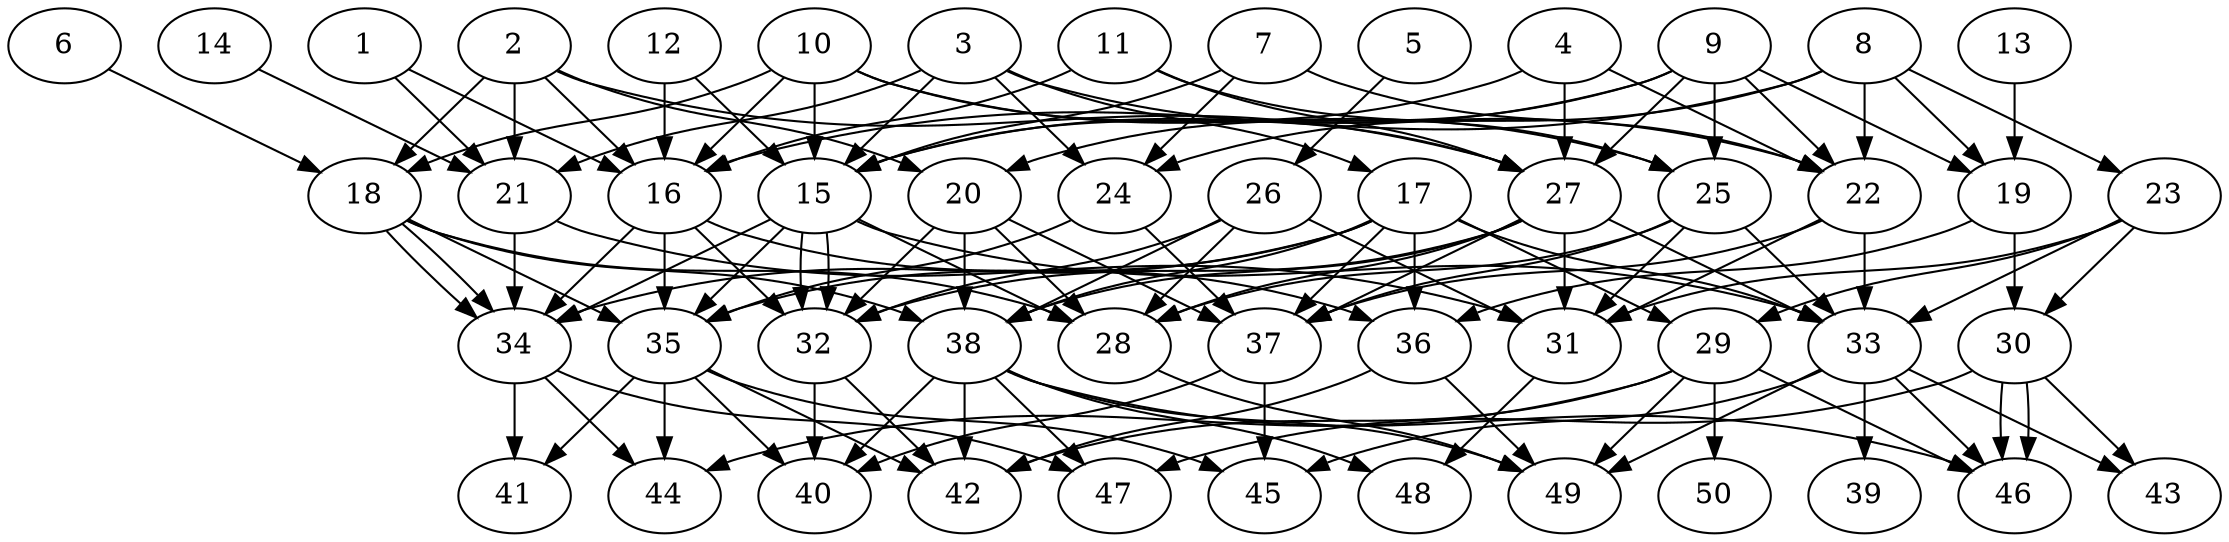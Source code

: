 // DAG automatically generated by daggen at Thu Oct  3 14:07:58 2019
// ./daggen --dot -n 50 --ccr 0.3 --fat 0.7 --regular 0.7 --density 0.5 --mindata 5242880 --maxdata 52428800 
digraph G {
  1 [size="129914880", alpha="0.11", expect_size="38974464"] 
  1 -> 16 [size ="38974464"]
  1 -> 21 [size ="38974464"]
  2 [size="30252373", alpha="0.10", expect_size="9075712"] 
  2 -> 16 [size ="9075712"]
  2 -> 18 [size ="9075712"]
  2 -> 20 [size ="9075712"]
  2 -> 21 [size ="9075712"]
  2 -> 27 [size ="9075712"]
  3 [size="151934293", alpha="0.01", expect_size="45580288"] 
  3 -> 15 [size ="45580288"]
  3 -> 17 [size ="45580288"]
  3 -> 21 [size ="45580288"]
  3 -> 22 [size ="45580288"]
  3 -> 24 [size ="45580288"]
  4 [size="166410240", alpha="0.19", expect_size="49923072"] 
  4 -> 15 [size ="49923072"]
  4 -> 22 [size ="49923072"]
  4 -> 27 [size ="49923072"]
  5 [size="42721280", alpha="0.03", expect_size="12816384"] 
  5 -> 26 [size ="12816384"]
  6 [size="33423360", alpha="0.10", expect_size="10027008"] 
  6 -> 18 [size ="10027008"]
  7 [size="172574720", alpha="0.06", expect_size="51772416"] 
  7 -> 15 [size ="51772416"]
  7 -> 22 [size ="51772416"]
  7 -> 24 [size ="51772416"]
  8 [size="43212800", alpha="0.09", expect_size="12963840"] 
  8 -> 16 [size ="12963840"]
  8 -> 19 [size ="12963840"]
  8 -> 22 [size ="12963840"]
  8 -> 23 [size ="12963840"]
  8 -> 24 [size ="12963840"]
  9 [size="167246507", alpha="0.11", expect_size="50173952"] 
  9 -> 15 [size ="50173952"]
  9 -> 19 [size ="50173952"]
  9 -> 20 [size ="50173952"]
  9 -> 22 [size ="50173952"]
  9 -> 25 [size ="50173952"]
  9 -> 27 [size ="50173952"]
  10 [size="72492373", alpha="0.14", expect_size="21747712"] 
  10 -> 15 [size ="21747712"]
  10 -> 16 [size ="21747712"]
  10 -> 18 [size ="21747712"]
  10 -> 25 [size ="21747712"]
  10 -> 27 [size ="21747712"]
  11 [size="22562133", alpha="0.13", expect_size="6768640"] 
  11 -> 16 [size ="6768640"]
  11 -> 25 [size ="6768640"]
  11 -> 27 [size ="6768640"]
  12 [size="107874987", alpha="0.01", expect_size="32362496"] 
  12 -> 15 [size ="32362496"]
  12 -> 16 [size ="32362496"]
  13 [size="30504960", alpha="0.06", expect_size="9151488"] 
  13 -> 19 [size ="9151488"]
  14 [size="40478720", alpha="0.10", expect_size="12143616"] 
  14 -> 21 [size ="12143616"]
  15 [size="33549653", alpha="0.14", expect_size="10064896"] 
  15 -> 28 [size ="10064896"]
  15 -> 32 [size ="10064896"]
  15 -> 32 [size ="10064896"]
  15 -> 33 [size ="10064896"]
  15 -> 34 [size ="10064896"]
  15 -> 35 [size ="10064896"]
  16 [size="57685333", alpha="0.01", expect_size="17305600"] 
  16 -> 32 [size ="17305600"]
  16 -> 34 [size ="17305600"]
  16 -> 35 [size ="17305600"]
  16 -> 36 [size ="17305600"]
  17 [size="135280640", alpha="0.18", expect_size="40584192"] 
  17 -> 29 [size ="40584192"]
  17 -> 33 [size ="40584192"]
  17 -> 34 [size ="40584192"]
  17 -> 35 [size ="40584192"]
  17 -> 36 [size ="40584192"]
  17 -> 37 [size ="40584192"]
  17 -> 38 [size ="40584192"]
  18 [size="23412053", alpha="0.17", expect_size="7023616"] 
  18 -> 28 [size ="7023616"]
  18 -> 34 [size ="7023616"]
  18 -> 34 [size ="7023616"]
  18 -> 35 [size ="7023616"]
  18 -> 38 [size ="7023616"]
  19 [size="97327787", alpha="0.04", expect_size="29198336"] 
  19 -> 30 [size ="29198336"]
  19 -> 36 [size ="29198336"]
  20 [size="29467307", alpha="0.17", expect_size="8840192"] 
  20 -> 28 [size ="8840192"]
  20 -> 32 [size ="8840192"]
  20 -> 37 [size ="8840192"]
  20 -> 38 [size ="8840192"]
  21 [size="136250027", alpha="0.04", expect_size="40875008"] 
  21 -> 31 [size ="40875008"]
  21 -> 34 [size ="40875008"]
  22 [size="79291733", alpha="0.13", expect_size="23787520"] 
  22 -> 31 [size ="23787520"]
  22 -> 33 [size ="23787520"]
  22 -> 37 [size ="23787520"]
  23 [size="85879467", alpha="0.19", expect_size="25763840"] 
  23 -> 29 [size ="25763840"]
  23 -> 30 [size ="25763840"]
  23 -> 31 [size ="25763840"]
  23 -> 33 [size ="25763840"]
  24 [size="131758080", alpha="0.04", expect_size="39527424"] 
  24 -> 35 [size ="39527424"]
  24 -> 37 [size ="39527424"]
  25 [size="53428907", alpha="0.12", expect_size="16028672"] 
  25 -> 28 [size ="16028672"]
  25 -> 31 [size ="16028672"]
  25 -> 33 [size ="16028672"]
  25 -> 37 [size ="16028672"]
  26 [size="159839573", alpha="0.02", expect_size="47951872"] 
  26 -> 28 [size ="47951872"]
  26 -> 31 [size ="47951872"]
  26 -> 32 [size ="47951872"]
  26 -> 38 [size ="47951872"]
  27 [size="164075520", alpha="0.12", expect_size="49222656"] 
  27 -> 28 [size ="49222656"]
  27 -> 31 [size ="49222656"]
  27 -> 32 [size ="49222656"]
  27 -> 33 [size ="49222656"]
  27 -> 37 [size ="49222656"]
  27 -> 38 [size ="49222656"]
  28 [size="144595627", alpha="0.05", expect_size="43378688"] 
  28 -> 49 [size ="43378688"]
  29 [size="119565653", alpha="0.17", expect_size="35869696"] 
  29 -> 42 [size ="35869696"]
  29 -> 44 [size ="35869696"]
  29 -> 46 [size ="35869696"]
  29 -> 49 [size ="35869696"]
  29 -> 50 [size ="35869696"]
  30 [size="150545067", alpha="0.17", expect_size="45163520"] 
  30 -> 43 [size ="45163520"]
  30 -> 46 [size ="45163520"]
  30 -> 46 [size ="45163520"]
  30 -> 47 [size ="45163520"]
  31 [size="126201173", alpha="0.17", expect_size="37860352"] 
  31 -> 48 [size ="37860352"]
  32 [size="158972587", alpha="0.08", expect_size="47691776"] 
  32 -> 40 [size ="47691776"]
  32 -> 42 [size ="47691776"]
  33 [size="104349013", alpha="0.01", expect_size="31304704"] 
  33 -> 39 [size ="31304704"]
  33 -> 43 [size ="31304704"]
  33 -> 45 [size ="31304704"]
  33 -> 46 [size ="31304704"]
  33 -> 49 [size ="31304704"]
  34 [size="96791893", alpha="0.17", expect_size="29037568"] 
  34 -> 41 [size ="29037568"]
  34 -> 44 [size ="29037568"]
  34 -> 47 [size ="29037568"]
  35 [size="127952213", alpha="0.15", expect_size="38385664"] 
  35 -> 40 [size ="38385664"]
  35 -> 41 [size ="38385664"]
  35 -> 42 [size ="38385664"]
  35 -> 44 [size ="38385664"]
  35 -> 45 [size ="38385664"]
  36 [size="65792000", alpha="0.18", expect_size="19737600"] 
  36 -> 42 [size ="19737600"]
  36 -> 49 [size ="19737600"]
  37 [size="83544747", alpha="0.16", expect_size="25063424"] 
  37 -> 40 [size ="25063424"]
  37 -> 45 [size ="25063424"]
  38 [size="21736107", alpha="0.15", expect_size="6520832"] 
  38 -> 40 [size ="6520832"]
  38 -> 42 [size ="6520832"]
  38 -> 46 [size ="6520832"]
  38 -> 47 [size ="6520832"]
  38 -> 48 [size ="6520832"]
  38 -> 49 [size ="6520832"]
  39 [size="63399253", alpha="0.04", expect_size="19019776"] 
  40 [size="43724800", alpha="0.14", expect_size="13117440"] 
  41 [size="17732267", alpha="0.20", expect_size="5319680"] 
  42 [size="147800747", alpha="0.13", expect_size="44340224"] 
  43 [size="52466347", alpha="0.15", expect_size="15739904"] 
  44 [size="59333973", alpha="0.12", expect_size="17800192"] 
  45 [size="34119680", alpha="0.13", expect_size="10235904"] 
  46 [size="150190080", alpha="0.13", expect_size="45057024"] 
  47 [size="133184853", alpha="0.11", expect_size="39955456"] 
  48 [size="100901547", alpha="0.05", expect_size="30270464"] 
  49 [size="59282773", alpha="0.12", expect_size="17784832"] 
  50 [size="88180053", alpha="0.16", expect_size="26454016"] 
}
